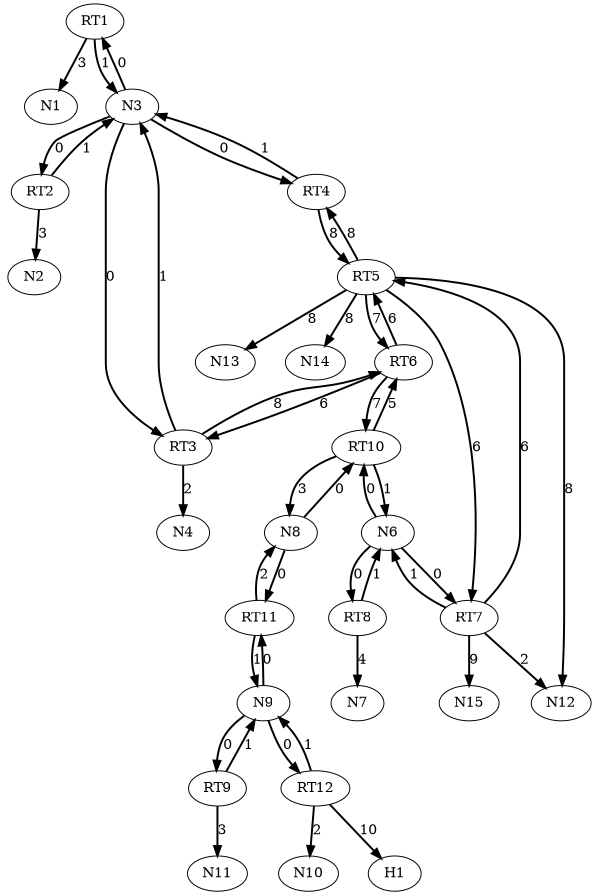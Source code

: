 digraph G {
  ratio="fill"
  size="4,6"
  edge[style="bold"]

  RT1
  RT2
  RT3
  RT4
  RT5
  RT6
  RT7
  RT8
  RT9
  RT10
  RT11
  RT12

  N1
  N2
  N3
  N4
  N6
  N7
  N8
  N9
  N10
  N11
  N12
  N13
  N14
  N15
  H1

  RT1 -> N1[label="3"]  
  RT1 -> N3[label="1"]  

  RT2 -> N2[label="3"]  
  RT2 -> N3[label="1"]  

  RT3 -> RT6[label="8"]
  RT3 -> N3[label="1"]  
  RT3 -> N4[label="2"]  

  RT4 -> N3[label="1"]  
  RT4 -> RT5[label="8"]

  RT5 -> RT4[label="8"]
  RT5 -> RT6[label="7"]
  RT5 -> RT7[label="6"]
  RT5 -> N12[label="8"]
  RT5 -> N13[label="8"]
  RT5 -> N14[label="8"]

  RT6 -> RT3[label="6"]
  RT6 -> RT5[label="6"]
  RT6 -> RT10[label="7"]

  RT7 -> RT5[label="6"]
  RT7 -> N6[label="1"]  
  RT7 -> N12[label="2"]
  RT7 -> N15[label="9"]

  RT8 -> N6[label="1"]  
  RT8 -> N7[label="4"]  

  RT9 -> N9[label="1"]  
  RT9 -> N11[label="3"]

  RT10 -> RT6[label="5"]
  RT10 -> N6[label="1"]
  RT10 -> N8[label="3"]

  RT11 -> N8[label="2"]
  RT11 -> N9[label="1"]

  RT12 -> N9[label="1"]
  RT12 -> N10[label="2"]
  RT12 -> H1[label="10"]

  N3 -> RT1[label="0"]
  N3 -> RT2[label="0"]
  N3 -> RT3[label="0"]
  N3 -> RT4[label="0"]

  N6 -> RT7[label="0"]
  N6 -> RT8[label="0"]  
  N6 -> RT10[label="0"]  

  N8 -> RT10[label="0"]  
  N8 -> RT11[label="0"]  

  N9 -> RT9[label="0"]
  N9 -> RT11[label="0"]  
  N9 -> RT12[label="0"]  
}
